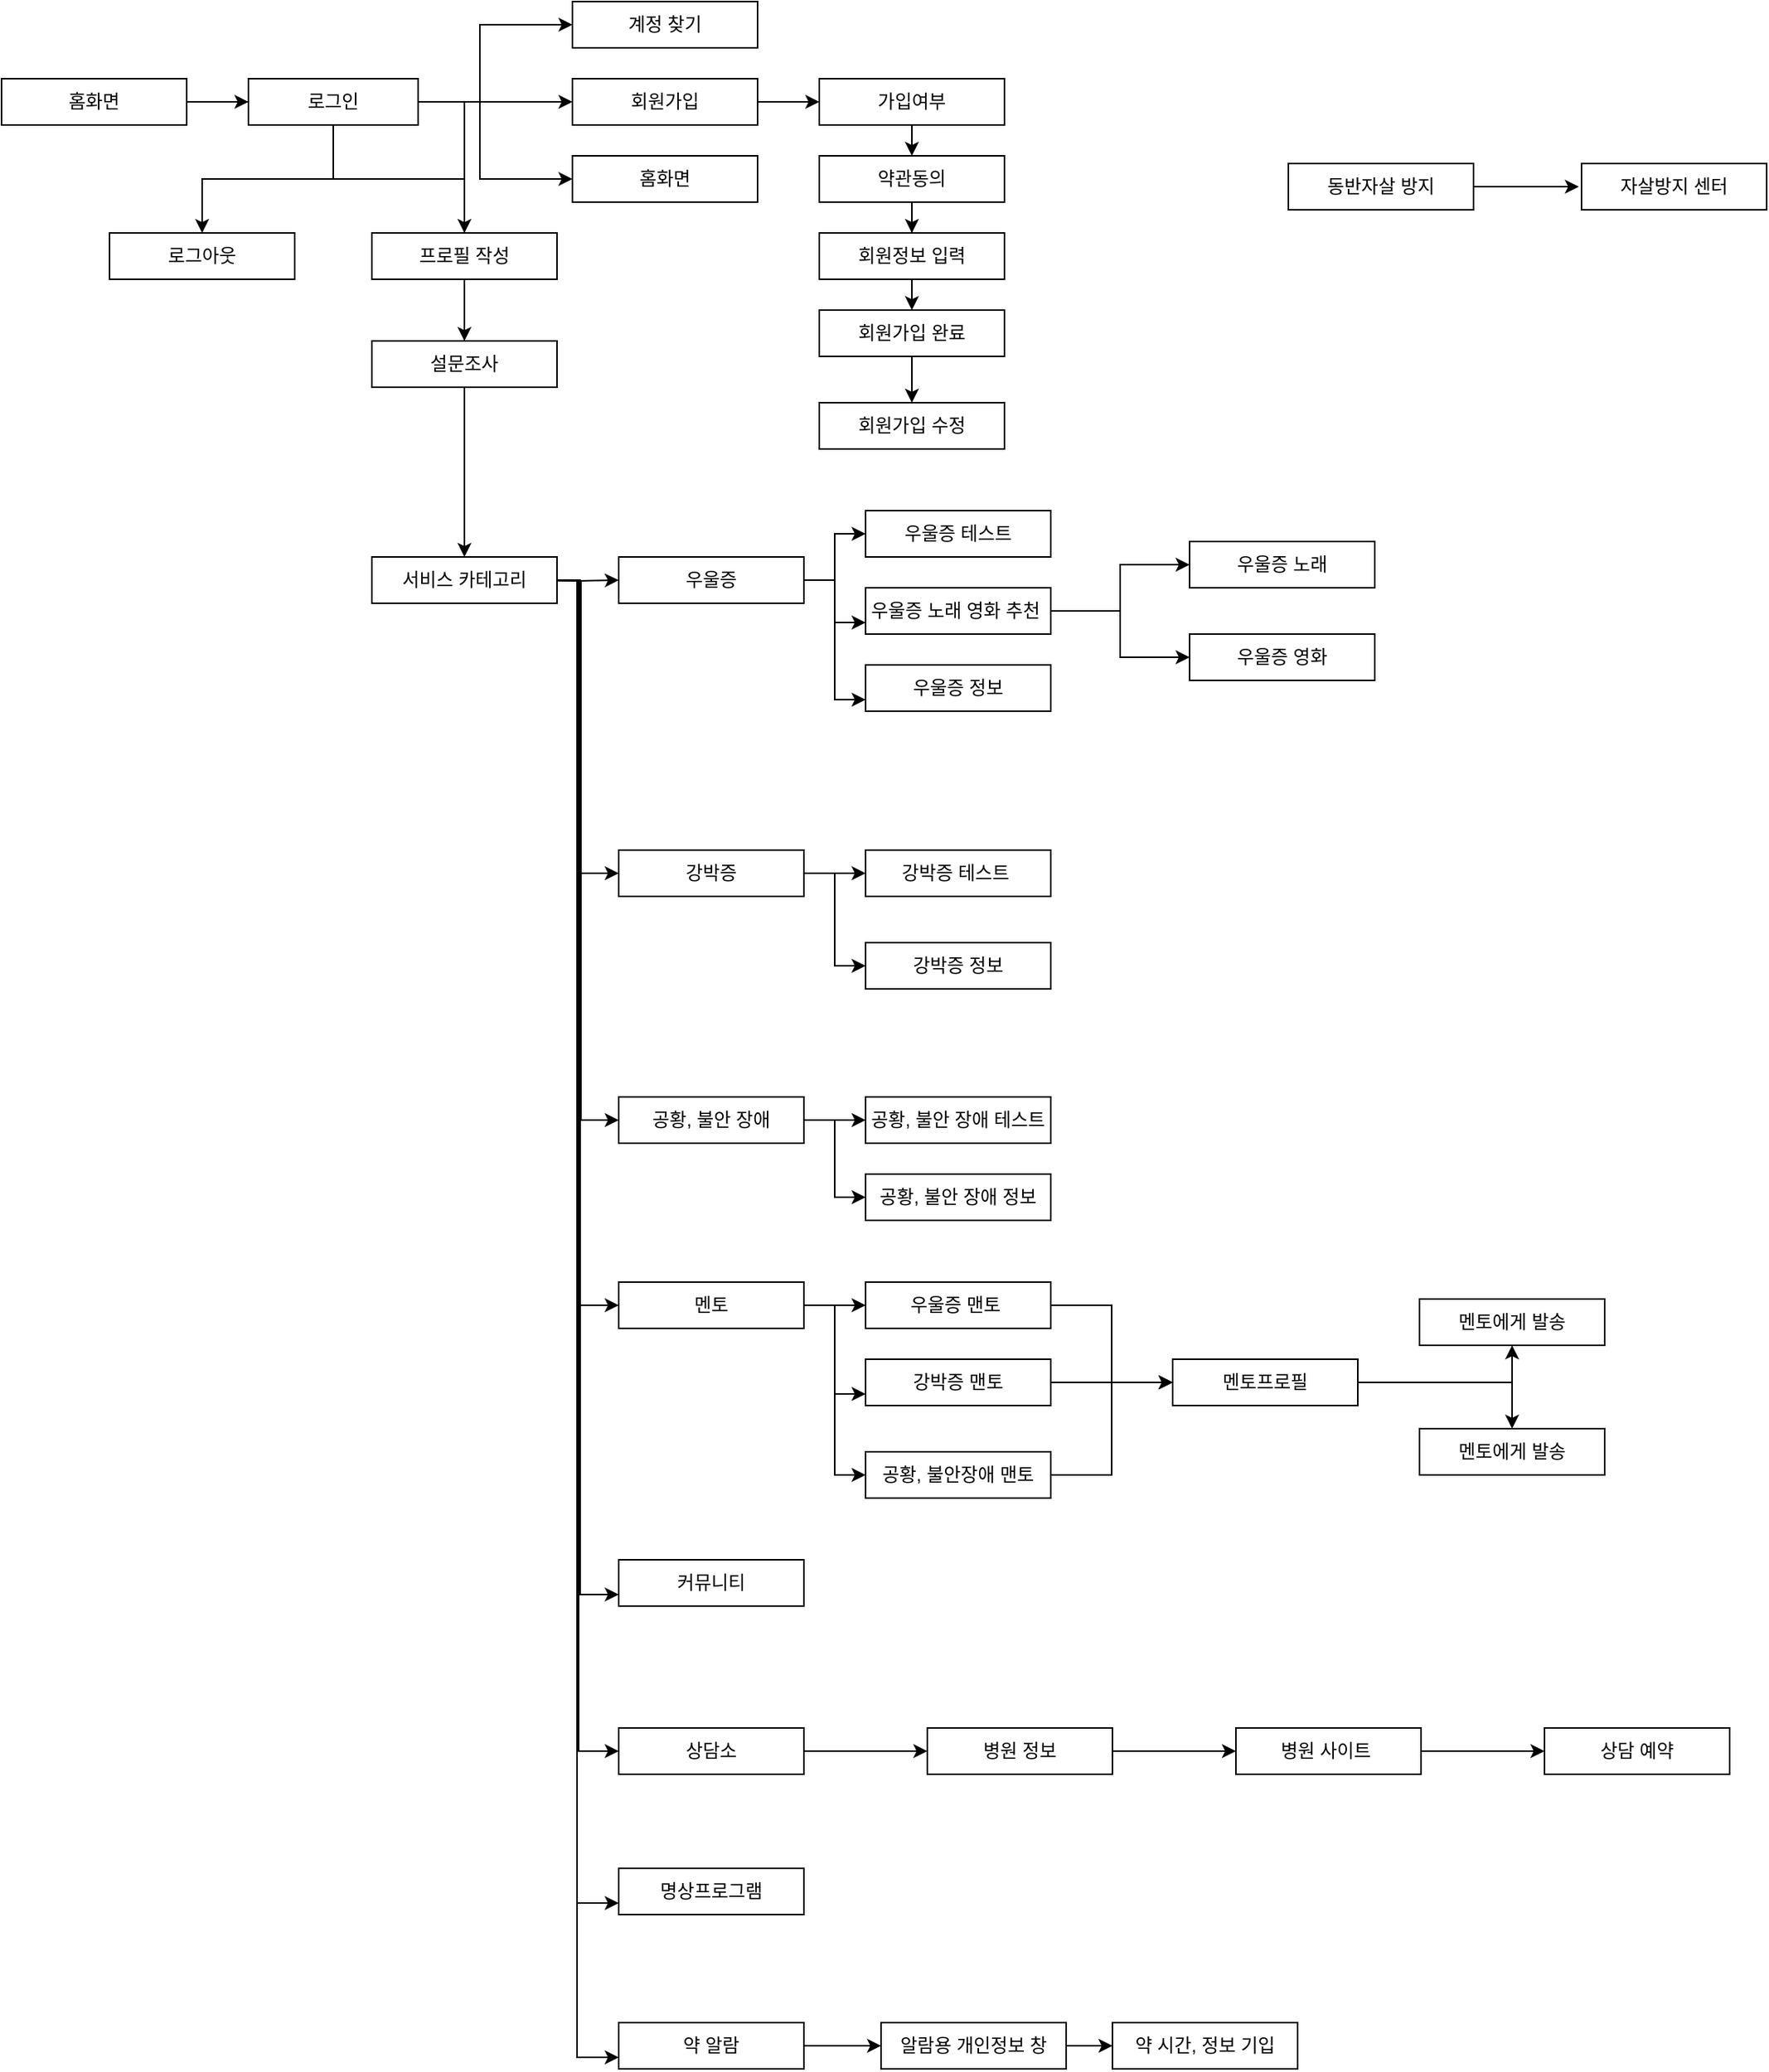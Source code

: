 <mxfile version="13.1.3" type="github"><diagram id="-mxKbVu9DKKcv3XX9p_8" name="Page-1"><mxGraphModel dx="1730" dy="967" grid="0" gridSize="9" guides="1" tooltips="1" connect="1" arrows="1" fold="1" page="1" pageScale="1" pageWidth="827" pageHeight="1169" math="0" shadow="0"><root><mxCell id="0"/><mxCell id="1" parent="0"/><mxCell id="b_KkWEzYLVl0dvNVtbzp-18" style="edgeStyle=orthogonalEdgeStyle;rounded=0;orthogonalLoop=1;jettySize=auto;html=1;" edge="1" parent="1" source="b_KkWEzYLVl0dvNVtbzp-17"><mxGeometry relative="1" as="geometry"><mxPoint x="200" y="115" as="targetPoint"/></mxGeometry></mxCell><mxCell id="b_KkWEzYLVl0dvNVtbzp-41" style="edgeStyle=orthogonalEdgeStyle;rounded=0;orthogonalLoop=1;jettySize=auto;html=1;entryX=0.5;entryY=0;entryDx=0;entryDy=0;" edge="1" parent="1" source="b_KkWEzYLVl0dvNVtbzp-17" target="b_KkWEzYLVl0dvNVtbzp-25"><mxGeometry relative="1" as="geometry"><Array as="points"><mxPoint x="340" y="115"/><mxPoint x="340" y="410"/></Array></mxGeometry></mxCell><mxCell id="b_KkWEzYLVl0dvNVtbzp-17" value="&lt;font style=&quot;vertical-align: inherit&quot;&gt;&lt;font style=&quot;vertical-align: inherit&quot;&gt;홈화면&lt;/font&gt;&lt;/font&gt;" style="rounded=0;whiteSpace=wrap;html=1;" vertex="1" parent="1"><mxGeometry x="40" y="100" width="120" height="30" as="geometry"/></mxCell><mxCell id="b_KkWEzYLVl0dvNVtbzp-32" value="" style="edgeStyle=orthogonalEdgeStyle;rounded=0;orthogonalLoop=1;jettySize=auto;html=1;" edge="1" parent="1" source="b_KkWEzYLVl0dvNVtbzp-19" target="b_KkWEzYLVl0dvNVtbzp-22"><mxGeometry relative="1" as="geometry"/></mxCell><mxCell id="b_KkWEzYLVl0dvNVtbzp-34" style="edgeStyle=orthogonalEdgeStyle;rounded=0;orthogonalLoop=1;jettySize=auto;html=1;entryX=0;entryY=0.5;entryDx=0;entryDy=0;" edge="1" parent="1" source="b_KkWEzYLVl0dvNVtbzp-19" target="b_KkWEzYLVl0dvNVtbzp-23"><mxGeometry relative="1" as="geometry"><mxPoint x="330" y="60" as="targetPoint"/><Array as="points"><mxPoint x="350" y="115"/><mxPoint x="350" y="65"/></Array></mxGeometry></mxCell><mxCell id="b_KkWEzYLVl0dvNVtbzp-35" style="edgeStyle=orthogonalEdgeStyle;rounded=0;orthogonalLoop=1;jettySize=auto;html=1;entryX=0;entryY=0.5;entryDx=0;entryDy=0;" edge="1" parent="1" source="b_KkWEzYLVl0dvNVtbzp-19" target="b_KkWEzYLVl0dvNVtbzp-20"><mxGeometry relative="1" as="geometry"><Array as="points"><mxPoint x="350" y="115"/><mxPoint x="350" y="165"/></Array></mxGeometry></mxCell><mxCell id="b_KkWEzYLVl0dvNVtbzp-83" style="edgeStyle=orthogonalEdgeStyle;rounded=0;orthogonalLoop=1;jettySize=auto;html=1;entryX=0.5;entryY=0;entryDx=0;entryDy=0;" edge="1" parent="1" source="b_KkWEzYLVl0dvNVtbzp-19" target="b_KkWEzYLVl0dvNVtbzp-78"><mxGeometry relative="1" as="geometry"/></mxCell><mxCell id="b_KkWEzYLVl0dvNVtbzp-84" style="edgeStyle=orthogonalEdgeStyle;rounded=0;orthogonalLoop=1;jettySize=auto;html=1;" edge="1" parent="1" source="b_KkWEzYLVl0dvNVtbzp-19" target="b_KkWEzYLVl0dvNVtbzp-80"><mxGeometry relative="1" as="geometry"/></mxCell><mxCell id="b_KkWEzYLVl0dvNVtbzp-19" value="로그인" style="rounded=0;whiteSpace=wrap;html=1;" vertex="1" parent="1"><mxGeometry x="200" y="100" width="110" height="30" as="geometry"/></mxCell><mxCell id="b_KkWEzYLVl0dvNVtbzp-20" value="홈화면" style="rounded=0;whiteSpace=wrap;html=1;" vertex="1" parent="1"><mxGeometry x="410" y="150" width="120" height="30" as="geometry"/></mxCell><mxCell id="b_KkWEzYLVl0dvNVtbzp-37" style="edgeStyle=orthogonalEdgeStyle;rounded=0;orthogonalLoop=1;jettySize=auto;html=1;exitX=0.5;exitY=1;exitDx=0;exitDy=0;entryX=0.5;entryY=0;entryDx=0;entryDy=0;" edge="1" parent="1" source="b_KkWEzYLVl0dvNVtbzp-21" target="b_KkWEzYLVl0dvNVtbzp-24"><mxGeometry relative="1" as="geometry"/></mxCell><mxCell id="b_KkWEzYLVl0dvNVtbzp-21" value="가입여부" style="rounded=0;whiteSpace=wrap;html=1;" vertex="1" parent="1"><mxGeometry x="570" y="100" width="120" height="30" as="geometry"/></mxCell><mxCell id="b_KkWEzYLVl0dvNVtbzp-36" style="edgeStyle=orthogonalEdgeStyle;rounded=0;orthogonalLoop=1;jettySize=auto;html=1;exitX=1;exitY=0.5;exitDx=0;exitDy=0;entryX=0;entryY=0.5;entryDx=0;entryDy=0;" edge="1" parent="1" source="b_KkWEzYLVl0dvNVtbzp-22" target="b_KkWEzYLVl0dvNVtbzp-21"><mxGeometry relative="1" as="geometry"/></mxCell><mxCell id="b_KkWEzYLVl0dvNVtbzp-22" value="회원가입" style="rounded=0;whiteSpace=wrap;html=1;" vertex="1" parent="1"><mxGeometry x="410" y="100" width="120" height="30" as="geometry"/></mxCell><mxCell id="b_KkWEzYLVl0dvNVtbzp-23" value="계정 찾기" style="rounded=0;whiteSpace=wrap;html=1;" vertex="1" parent="1"><mxGeometry x="410" y="50" width="120" height="30" as="geometry"/></mxCell><mxCell id="b_KkWEzYLVl0dvNVtbzp-38" style="edgeStyle=orthogonalEdgeStyle;rounded=0;orthogonalLoop=1;jettySize=auto;html=1;exitX=0.5;exitY=1;exitDx=0;exitDy=0;" edge="1" parent="1" source="b_KkWEzYLVl0dvNVtbzp-24" target="b_KkWEzYLVl0dvNVtbzp-26"><mxGeometry relative="1" as="geometry"/></mxCell><mxCell id="b_KkWEzYLVl0dvNVtbzp-24" value="약관동의" style="rounded=0;whiteSpace=wrap;html=1;" vertex="1" parent="1"><mxGeometry x="570" y="150" width="120" height="30" as="geometry"/></mxCell><mxCell id="b_KkWEzYLVl0dvNVtbzp-51" style="edgeStyle=orthogonalEdgeStyle;rounded=0;orthogonalLoop=1;jettySize=auto;html=1;entryX=0;entryY=0.5;entryDx=0;entryDy=0;" edge="1" parent="1" target="b_KkWEzYLVl0dvNVtbzp-42"><mxGeometry relative="1" as="geometry"><mxPoint x="390" y="425" as="sourcePoint"/></mxGeometry></mxCell><mxCell id="b_KkWEzYLVl0dvNVtbzp-52" style="edgeStyle=orthogonalEdgeStyle;rounded=0;orthogonalLoop=1;jettySize=auto;html=1;entryX=0;entryY=0.5;entryDx=0;entryDy=0;" edge="1" parent="1" target="b_KkWEzYLVl0dvNVtbzp-43"><mxGeometry relative="1" as="geometry"><mxPoint x="390" y="425" as="sourcePoint"/></mxGeometry></mxCell><mxCell id="b_KkWEzYLVl0dvNVtbzp-53" style="edgeStyle=orthogonalEdgeStyle;rounded=0;orthogonalLoop=1;jettySize=auto;html=1;entryX=0;entryY=0.5;entryDx=0;entryDy=0;" edge="1" parent="1" target="b_KkWEzYLVl0dvNVtbzp-45"><mxGeometry relative="1" as="geometry"><mxPoint x="390" y="425" as="sourcePoint"/><Array as="points"><mxPoint x="415" y="425"/><mxPoint x="415" y="895"/></Array></mxGeometry></mxCell><mxCell id="b_KkWEzYLVl0dvNVtbzp-54" style="edgeStyle=orthogonalEdgeStyle;rounded=0;orthogonalLoop=1;jettySize=auto;html=1;entryX=0;entryY=0.5;entryDx=0;entryDy=0;" edge="1" parent="1" target="b_KkWEzYLVl0dvNVtbzp-27"><mxGeometry relative="1" as="geometry"><mxPoint x="390" y="425" as="sourcePoint"/></mxGeometry></mxCell><mxCell id="b_KkWEzYLVl0dvNVtbzp-94" style="edgeStyle=orthogonalEdgeStyle;rounded=0;orthogonalLoop=1;jettySize=auto;html=1;entryX=0;entryY=0.75;entryDx=0;entryDy=0;" edge="1" parent="1" source="b_KkWEzYLVl0dvNVtbzp-25" target="b_KkWEzYLVl0dvNVtbzp-57"><mxGeometry relative="1" as="geometry"><Array as="points"><mxPoint x="415" y="425"/><mxPoint x="415" y="1082"/></Array></mxGeometry></mxCell><mxCell id="b_KkWEzYLVl0dvNVtbzp-120" style="edgeStyle=orthogonalEdgeStyle;rounded=0;orthogonalLoop=1;jettySize=auto;html=1;entryX=0;entryY=0.5;entryDx=0;entryDy=0;" edge="1" parent="1" source="b_KkWEzYLVl0dvNVtbzp-25" target="b_KkWEzYLVl0dvNVtbzp-107"><mxGeometry relative="1" as="geometry"><Array as="points"><mxPoint x="414" y="425"/><mxPoint x="414" y="1184"/></Array></mxGeometry></mxCell><mxCell id="b_KkWEzYLVl0dvNVtbzp-121" style="edgeStyle=orthogonalEdgeStyle;rounded=0;orthogonalLoop=1;jettySize=auto;html=1;entryX=0;entryY=0.75;entryDx=0;entryDy=0;" edge="1" parent="1" source="b_KkWEzYLVl0dvNVtbzp-25" target="b_KkWEzYLVl0dvNVtbzp-110"><mxGeometry relative="1" as="geometry"><Array as="points"><mxPoint x="413" y="425"/><mxPoint x="413" y="1282"/></Array></mxGeometry></mxCell><mxCell id="b_KkWEzYLVl0dvNVtbzp-122" style="edgeStyle=orthogonalEdgeStyle;rounded=0;orthogonalLoop=1;jettySize=auto;html=1;entryX=0;entryY=0.75;entryDx=0;entryDy=0;" edge="1" parent="1" source="b_KkWEzYLVl0dvNVtbzp-25" target="b_KkWEzYLVl0dvNVtbzp-108"><mxGeometry relative="1" as="geometry"><Array as="points"><mxPoint x="413" y="425"/><mxPoint x="413" y="1382"/></Array></mxGeometry></mxCell><mxCell id="b_KkWEzYLVl0dvNVtbzp-25" value="서비스 카테고리" style="rounded=0;whiteSpace=wrap;html=1;" vertex="1" parent="1"><mxGeometry x="280" y="410" width="120" height="30" as="geometry"/></mxCell><mxCell id="b_KkWEzYLVl0dvNVtbzp-39" style="edgeStyle=orthogonalEdgeStyle;rounded=0;orthogonalLoop=1;jettySize=auto;html=1;exitX=0.5;exitY=1;exitDx=0;exitDy=0;entryX=0.5;entryY=0;entryDx=0;entryDy=0;" edge="1" parent="1" source="b_KkWEzYLVl0dvNVtbzp-26" target="b_KkWEzYLVl0dvNVtbzp-28"><mxGeometry relative="1" as="geometry"/></mxCell><mxCell id="b_KkWEzYLVl0dvNVtbzp-26" value="회원정보 입력" style="rounded=0;whiteSpace=wrap;html=1;" vertex="1" parent="1"><mxGeometry x="570" y="200" width="120" height="30" as="geometry"/></mxCell><mxCell id="b_KkWEzYLVl0dvNVtbzp-102" style="edgeStyle=orthogonalEdgeStyle;rounded=0;orthogonalLoop=1;jettySize=auto;html=1;entryX=0;entryY=0.5;entryDx=0;entryDy=0;" edge="1" parent="1" source="b_KkWEzYLVl0dvNVtbzp-27" target="b_KkWEzYLVl0dvNVtbzp-47"><mxGeometry relative="1" as="geometry"/></mxCell><mxCell id="b_KkWEzYLVl0dvNVtbzp-103" style="edgeStyle=orthogonalEdgeStyle;rounded=0;orthogonalLoop=1;jettySize=auto;html=1;entryX=0;entryY=0.75;entryDx=0;entryDy=0;" edge="1" parent="1" source="b_KkWEzYLVl0dvNVtbzp-27" target="b_KkWEzYLVl0dvNVtbzp-46"><mxGeometry relative="1" as="geometry"/></mxCell><mxCell id="b_KkWEzYLVl0dvNVtbzp-104" style="edgeStyle=orthogonalEdgeStyle;rounded=0;orthogonalLoop=1;jettySize=auto;html=1;entryX=0;entryY=0.75;entryDx=0;entryDy=0;" edge="1" parent="1" source="b_KkWEzYLVl0dvNVtbzp-27" target="b_KkWEzYLVl0dvNVtbzp-58"><mxGeometry relative="1" as="geometry"/></mxCell><mxCell id="b_KkWEzYLVl0dvNVtbzp-27" value="우울증" style="rounded=0;whiteSpace=wrap;html=1;" vertex="1" parent="1"><mxGeometry x="440" y="410" width="120" height="30" as="geometry"/></mxCell><mxCell id="b_KkWEzYLVl0dvNVtbzp-30" style="edgeStyle=orthogonalEdgeStyle;rounded=0;orthogonalLoop=1;jettySize=auto;html=1;" edge="1" parent="1" source="b_KkWEzYLVl0dvNVtbzp-28" target="b_KkWEzYLVl0dvNVtbzp-29"><mxGeometry relative="1" as="geometry"/></mxCell><mxCell id="b_KkWEzYLVl0dvNVtbzp-28" value="회원가입 완료" style="rounded=0;whiteSpace=wrap;html=1;" vertex="1" parent="1"><mxGeometry x="570" y="250" width="120" height="30" as="geometry"/></mxCell><mxCell id="b_KkWEzYLVl0dvNVtbzp-29" value="회원가입 수정" style="rounded=0;whiteSpace=wrap;html=1;" vertex="1" parent="1"><mxGeometry x="570" y="310" width="120" height="30" as="geometry"/></mxCell><mxCell id="b_KkWEzYLVl0dvNVtbzp-61" style="edgeStyle=orthogonalEdgeStyle;rounded=0;orthogonalLoop=1;jettySize=auto;html=1;entryX=0;entryY=0.5;entryDx=0;entryDy=0;" edge="1" parent="1" source="b_KkWEzYLVl0dvNVtbzp-42" target="b_KkWEzYLVl0dvNVtbzp-60"><mxGeometry relative="1" as="geometry"/></mxCell><mxCell id="b_KkWEzYLVl0dvNVtbzp-105" style="edgeStyle=orthogonalEdgeStyle;rounded=0;orthogonalLoop=1;jettySize=auto;html=1;entryX=0;entryY=0.5;entryDx=0;entryDy=0;" edge="1" parent="1" source="b_KkWEzYLVl0dvNVtbzp-42" target="b_KkWEzYLVl0dvNVtbzp-56"><mxGeometry relative="1" as="geometry"/></mxCell><mxCell id="b_KkWEzYLVl0dvNVtbzp-42" value="강박증" style="rounded=0;whiteSpace=wrap;html=1;" vertex="1" parent="1"><mxGeometry x="440" y="600" width="120" height="30" as="geometry"/></mxCell><mxCell id="b_KkWEzYLVl0dvNVtbzp-66" style="edgeStyle=orthogonalEdgeStyle;rounded=0;orthogonalLoop=1;jettySize=auto;html=1;entryX=0;entryY=0.5;entryDx=0;entryDy=0;" edge="1" parent="1" source="b_KkWEzYLVl0dvNVtbzp-43" target="b_KkWEzYLVl0dvNVtbzp-63"><mxGeometry relative="1" as="geometry"/></mxCell><mxCell id="b_KkWEzYLVl0dvNVtbzp-106" style="edgeStyle=orthogonalEdgeStyle;rounded=0;orthogonalLoop=1;jettySize=auto;html=1;entryX=0;entryY=0.5;entryDx=0;entryDy=0;" edge="1" parent="1" source="b_KkWEzYLVl0dvNVtbzp-43" target="b_KkWEzYLVl0dvNVtbzp-62"><mxGeometry relative="1" as="geometry"/></mxCell><mxCell id="b_KkWEzYLVl0dvNVtbzp-43" value="공황, 불안 장애" style="rounded=0;whiteSpace=wrap;html=1;" vertex="1" parent="1"><mxGeometry x="440" y="760" width="120" height="30" as="geometry"/></mxCell><mxCell id="b_KkWEzYLVl0dvNVtbzp-88" value="" style="edgeStyle=orthogonalEdgeStyle;rounded=0;orthogonalLoop=1;jettySize=auto;html=1;" edge="1" parent="1" source="b_KkWEzYLVl0dvNVtbzp-45" target="b_KkWEzYLVl0dvNVtbzp-69"><mxGeometry relative="1" as="geometry"/></mxCell><mxCell id="b_KkWEzYLVl0dvNVtbzp-89" style="edgeStyle=orthogonalEdgeStyle;rounded=0;orthogonalLoop=1;jettySize=auto;html=1;entryX=0;entryY=0.75;entryDx=0;entryDy=0;" edge="1" parent="1" source="b_KkWEzYLVl0dvNVtbzp-45" target="b_KkWEzYLVl0dvNVtbzp-70"><mxGeometry relative="1" as="geometry"/></mxCell><mxCell id="b_KkWEzYLVl0dvNVtbzp-90" style="edgeStyle=orthogonalEdgeStyle;rounded=0;orthogonalLoop=1;jettySize=auto;html=1;entryX=0;entryY=0.5;entryDx=0;entryDy=0;" edge="1" parent="1" source="b_KkWEzYLVl0dvNVtbzp-45" target="b_KkWEzYLVl0dvNVtbzp-71"><mxGeometry relative="1" as="geometry"/></mxCell><mxCell id="b_KkWEzYLVl0dvNVtbzp-45" value="멘토" style="rounded=0;whiteSpace=wrap;html=1;" vertex="1" parent="1"><mxGeometry x="440" y="880" width="120" height="30" as="geometry"/></mxCell><mxCell id="b_KkWEzYLVl0dvNVtbzp-95" style="edgeStyle=orthogonalEdgeStyle;rounded=0;orthogonalLoop=1;jettySize=auto;html=1;" edge="1" parent="1" source="b_KkWEzYLVl0dvNVtbzp-46" target="b_KkWEzYLVl0dvNVtbzp-76"><mxGeometry relative="1" as="geometry"/></mxCell><mxCell id="b_KkWEzYLVl0dvNVtbzp-98" style="edgeStyle=orthogonalEdgeStyle;rounded=0;orthogonalLoop=1;jettySize=auto;html=1;entryX=0;entryY=0.5;entryDx=0;entryDy=0;" edge="1" parent="1" source="b_KkWEzYLVl0dvNVtbzp-46" target="b_KkWEzYLVl0dvNVtbzp-97"><mxGeometry relative="1" as="geometry"/></mxCell><mxCell id="b_KkWEzYLVl0dvNVtbzp-46" value="우울증 노래 영화 추천&amp;nbsp;" style="rounded=0;whiteSpace=wrap;html=1;" vertex="1" parent="1"><mxGeometry x="600" y="430" width="120" height="30" as="geometry"/></mxCell><mxCell id="b_KkWEzYLVl0dvNVtbzp-47" value="우울증 테스트" style="rounded=0;whiteSpace=wrap;html=1;" vertex="1" parent="1"><mxGeometry x="600" y="380" width="120" height="30" as="geometry"/></mxCell><mxCell id="b_KkWEzYLVl0dvNVtbzp-56" value="강박증 정보" style="rounded=0;whiteSpace=wrap;html=1;" vertex="1" parent="1"><mxGeometry x="600" y="660" width="120" height="30" as="geometry"/></mxCell><mxCell id="b_KkWEzYLVl0dvNVtbzp-57" value="커뮤니티" style="rounded=0;whiteSpace=wrap;html=1;" vertex="1" parent="1"><mxGeometry x="440" y="1060" width="120" height="30" as="geometry"/></mxCell><mxCell id="b_KkWEzYLVl0dvNVtbzp-58" value="우울증 정보" style="rounded=0;whiteSpace=wrap;html=1;" vertex="1" parent="1"><mxGeometry x="600" y="480" width="120" height="30" as="geometry"/></mxCell><mxCell id="b_KkWEzYLVl0dvNVtbzp-60" value="강박증 테스트&amp;nbsp;" style="rounded=0;whiteSpace=wrap;html=1;" vertex="1" parent="1"><mxGeometry x="600" y="600" width="120" height="30" as="geometry"/></mxCell><mxCell id="b_KkWEzYLVl0dvNVtbzp-62" value="공황, 불안 장애 정보" style="rounded=0;whiteSpace=wrap;html=1;" vertex="1" parent="1"><mxGeometry x="600" y="810" width="120" height="30" as="geometry"/></mxCell><mxCell id="b_KkWEzYLVl0dvNVtbzp-63" value="공황, 불안 장애 테스트" style="rounded=0;whiteSpace=wrap;html=1;" vertex="1" parent="1"><mxGeometry x="600" y="760" width="120" height="30" as="geometry"/></mxCell><mxCell id="b_KkWEzYLVl0dvNVtbzp-128" style="edgeStyle=orthogonalEdgeStyle;rounded=0;orthogonalLoop=1;jettySize=auto;html=1;entryX=0;entryY=0.5;entryDx=0;entryDy=0;" edge="1" parent="1" source="b_KkWEzYLVl0dvNVtbzp-69" target="b_KkWEzYLVl0dvNVtbzp-125"><mxGeometry relative="1" as="geometry"/></mxCell><mxCell id="b_KkWEzYLVl0dvNVtbzp-69" value="우울증 맨토&amp;nbsp;" style="rounded=0;whiteSpace=wrap;html=1;" vertex="1" parent="1"><mxGeometry x="600" y="880" width="120" height="30" as="geometry"/></mxCell><mxCell id="b_KkWEzYLVl0dvNVtbzp-129" style="edgeStyle=orthogonalEdgeStyle;rounded=0;orthogonalLoop=1;jettySize=auto;html=1;entryX=0;entryY=0.5;entryDx=0;entryDy=0;" edge="1" parent="1" source="b_KkWEzYLVl0dvNVtbzp-70" target="b_KkWEzYLVl0dvNVtbzp-125"><mxGeometry relative="1" as="geometry"/></mxCell><mxCell id="b_KkWEzYLVl0dvNVtbzp-70" value="강박증 맨토" style="rounded=0;whiteSpace=wrap;html=1;" vertex="1" parent="1"><mxGeometry x="600" y="930" width="120" height="30" as="geometry"/></mxCell><mxCell id="b_KkWEzYLVl0dvNVtbzp-131" style="edgeStyle=orthogonalEdgeStyle;rounded=0;orthogonalLoop=1;jettySize=auto;html=1;entryX=0;entryY=0.5;entryDx=0;entryDy=0;" edge="1" parent="1" source="b_KkWEzYLVl0dvNVtbzp-71" target="b_KkWEzYLVl0dvNVtbzp-125"><mxGeometry relative="1" as="geometry"/></mxCell><mxCell id="b_KkWEzYLVl0dvNVtbzp-71" value="공황, 불안장애 맨토" style="rounded=0;whiteSpace=wrap;html=1;" vertex="1" parent="1"><mxGeometry x="600" y="990" width="120" height="30" as="geometry"/></mxCell><mxCell id="b_KkWEzYLVl0dvNVtbzp-76" value="우울증 노래" style="rounded=0;whiteSpace=wrap;html=1;" vertex="1" parent="1"><mxGeometry x="810" y="400" width="120" height="30" as="geometry"/></mxCell><mxCell id="b_KkWEzYLVl0dvNVtbzp-78" value="로그아웃" style="rounded=0;whiteSpace=wrap;html=1;" vertex="1" parent="1"><mxGeometry x="110" y="200" width="120" height="30" as="geometry"/></mxCell><mxCell id="b_KkWEzYLVl0dvNVtbzp-79" value="설문조사" style="rounded=0;whiteSpace=wrap;html=1;" vertex="1" parent="1"><mxGeometry x="280" y="270" width="120" height="30" as="geometry"/></mxCell><mxCell id="b_KkWEzYLVl0dvNVtbzp-87" style="edgeStyle=orthogonalEdgeStyle;rounded=0;orthogonalLoop=1;jettySize=auto;html=1;" edge="1" parent="1" source="b_KkWEzYLVl0dvNVtbzp-80" target="b_KkWEzYLVl0dvNVtbzp-79"><mxGeometry relative="1" as="geometry"/></mxCell><mxCell id="b_KkWEzYLVl0dvNVtbzp-80" value="프로필 작성" style="rounded=0;whiteSpace=wrap;html=1;" vertex="1" parent="1"><mxGeometry x="280" y="200" width="120" height="30" as="geometry"/></mxCell><mxCell id="b_KkWEzYLVl0dvNVtbzp-97" value="우울증 영화" style="rounded=0;whiteSpace=wrap;html=1;" vertex="1" parent="1"><mxGeometry x="810" y="460" width="120" height="30" as="geometry"/></mxCell><mxCell id="b_KkWEzYLVl0dvNVtbzp-147" value="" style="edgeStyle=orthogonalEdgeStyle;rounded=0;orthogonalLoop=1;jettySize=auto;html=1;" edge="1" parent="1" source="b_KkWEzYLVl0dvNVtbzp-107" target="b_KkWEzYLVl0dvNVtbzp-146"><mxGeometry relative="1" as="geometry"/></mxCell><mxCell id="b_KkWEzYLVl0dvNVtbzp-107" value="상담소" style="rounded=0;whiteSpace=wrap;html=1;" vertex="1" parent="1"><mxGeometry x="440" y="1169" width="120" height="30" as="geometry"/></mxCell><mxCell id="b_KkWEzYLVl0dvNVtbzp-149" value="" style="edgeStyle=orthogonalEdgeStyle;rounded=0;orthogonalLoop=1;jettySize=auto;html=1;" edge="1" parent="1" source="b_KkWEzYLVl0dvNVtbzp-146" target="b_KkWEzYLVl0dvNVtbzp-148"><mxGeometry relative="1" as="geometry"/></mxCell><mxCell id="b_KkWEzYLVl0dvNVtbzp-146" value="병원 정보" style="rounded=0;whiteSpace=wrap;html=1;" vertex="1" parent="1"><mxGeometry x="640" y="1169" width="120" height="30" as="geometry"/></mxCell><mxCell id="b_KkWEzYLVl0dvNVtbzp-151" value="" style="edgeStyle=orthogonalEdgeStyle;rounded=0;orthogonalLoop=1;jettySize=auto;html=1;" edge="1" parent="1" source="b_KkWEzYLVl0dvNVtbzp-148" target="b_KkWEzYLVl0dvNVtbzp-150"><mxGeometry relative="1" as="geometry"/></mxCell><mxCell id="b_KkWEzYLVl0dvNVtbzp-148" value="병원 사이트&amp;nbsp;" style="rounded=0;whiteSpace=wrap;html=1;" vertex="1" parent="1"><mxGeometry x="840" y="1169" width="120" height="30" as="geometry"/></mxCell><mxCell id="b_KkWEzYLVl0dvNVtbzp-150" value="상담 예약" style="rounded=0;whiteSpace=wrap;html=1;" vertex="1" parent="1"><mxGeometry x="1040" y="1169" width="120" height="30" as="geometry"/></mxCell><mxCell id="b_KkWEzYLVl0dvNVtbzp-118" style="edgeStyle=orthogonalEdgeStyle;rounded=0;orthogonalLoop=1;jettySize=auto;html=1;entryX=0;entryY=0.5;entryDx=0;entryDy=0;" edge="1" parent="1" source="b_KkWEzYLVl0dvNVtbzp-108" target="b_KkWEzYLVl0dvNVtbzp-109"><mxGeometry relative="1" as="geometry"/></mxCell><mxCell id="b_KkWEzYLVl0dvNVtbzp-108" value="약 알람" style="rounded=0;whiteSpace=wrap;html=1;" vertex="1" parent="1"><mxGeometry x="440" y="1360" width="120" height="30" as="geometry"/></mxCell><mxCell id="b_KkWEzYLVl0dvNVtbzp-119" value="" style="edgeStyle=orthogonalEdgeStyle;rounded=0;orthogonalLoop=1;jettySize=auto;html=1;" edge="1" parent="1" source="b_KkWEzYLVl0dvNVtbzp-109" target="b_KkWEzYLVl0dvNVtbzp-116"><mxGeometry relative="1" as="geometry"/></mxCell><mxCell id="b_KkWEzYLVl0dvNVtbzp-109" value="알람용 개인정보 창" style="rounded=0;whiteSpace=wrap;html=1;" vertex="1" parent="1"><mxGeometry x="610" y="1360" width="120" height="30" as="geometry"/></mxCell><mxCell id="b_KkWEzYLVl0dvNVtbzp-110" value="명상프로그램" style="rounded=0;whiteSpace=wrap;html=1;" vertex="1" parent="1"><mxGeometry x="440" y="1260" width="120" height="30" as="geometry"/></mxCell><mxCell id="b_KkWEzYLVl0dvNVtbzp-116" value="약 시간, 정보 기입" style="rounded=0;whiteSpace=wrap;html=1;" vertex="1" parent="1"><mxGeometry x="760" y="1360" width="120" height="30" as="geometry"/></mxCell><mxCell id="b_KkWEzYLVl0dvNVtbzp-135" value="" style="edgeStyle=orthogonalEdgeStyle;rounded=0;orthogonalLoop=1;jettySize=auto;html=1;" edge="1" parent="1" source="b_KkWEzYLVl0dvNVtbzp-125" target="b_KkWEzYLVl0dvNVtbzp-132"><mxGeometry relative="1" as="geometry"/></mxCell><mxCell id="b_KkWEzYLVl0dvNVtbzp-138" style="edgeStyle=orthogonalEdgeStyle;rounded=0;orthogonalLoop=1;jettySize=auto;html=1;entryX=0.5;entryY=0;entryDx=0;entryDy=0;" edge="1" parent="1" source="b_KkWEzYLVl0dvNVtbzp-125" target="b_KkWEzYLVl0dvNVtbzp-136"><mxGeometry relative="1" as="geometry"/></mxCell><mxCell id="b_KkWEzYLVl0dvNVtbzp-125" value="멘토프로필" style="rounded=0;whiteSpace=wrap;html=1;" vertex="1" parent="1"><mxGeometry x="799" y="930" width="120" height="30" as="geometry"/></mxCell><mxCell id="b_KkWEzYLVl0dvNVtbzp-127" style="edgeStyle=orthogonalEdgeStyle;rounded=0;orthogonalLoop=1;jettySize=auto;html=1;exitX=0.5;exitY=1;exitDx=0;exitDy=0;" edge="1" parent="1" source="b_KkWEzYLVl0dvNVtbzp-125" target="b_KkWEzYLVl0dvNVtbzp-125"><mxGeometry relative="1" as="geometry"/></mxCell><mxCell id="b_KkWEzYLVl0dvNVtbzp-132" value="멘토에게 발송" style="rounded=0;whiteSpace=wrap;html=1;" vertex="1" parent="1"><mxGeometry x="959" y="891" width="120" height="30" as="geometry"/></mxCell><mxCell id="b_KkWEzYLVl0dvNVtbzp-145" style="edgeStyle=orthogonalEdgeStyle;rounded=0;orthogonalLoop=1;jettySize=auto;html=1;" edge="1" parent="1" source="b_KkWEzYLVl0dvNVtbzp-133"><mxGeometry relative="1" as="geometry"><mxPoint x="1062.294" y="170.0" as="targetPoint"/></mxGeometry></mxCell><mxCell id="b_KkWEzYLVl0dvNVtbzp-133" value="동반자살 방지" style="rounded=0;whiteSpace=wrap;html=1;" vertex="1" parent="1"><mxGeometry x="874" y="155" width="120" height="30" as="geometry"/></mxCell><mxCell id="b_KkWEzYLVl0dvNVtbzp-141" value="자살방지 센터" style="rounded=0;whiteSpace=wrap;html=1;" vertex="1" parent="1"><mxGeometry x="1064" y="155" width="120" height="30" as="geometry"/></mxCell><mxCell id="b_KkWEzYLVl0dvNVtbzp-136" value="멘토에게 발송" style="rounded=0;whiteSpace=wrap;html=1;" vertex="1" parent="1"><mxGeometry x="959" y="975" width="120" height="30" as="geometry"/></mxCell></root></mxGraphModel></diagram></mxfile>